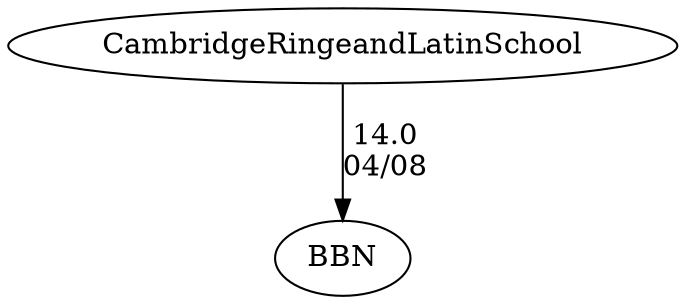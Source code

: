 digraph girls3foursCambridgeRingeandLatinSchool {BBN [URL="girls3foursCambridgeRingeandLatinSchoolBBN.html"];CambridgeRingeandLatinSchool [URL="girls3foursCambridgeRingeandLatinSchoolCambridgeRingeandLatinSchool.html"];CambridgeRingeandLatinSchool -> BBN[label="14.0
04/08", weight="86", tooltip="NEIRA Boys & Girls Fours,Cambridge Mayor's Cup: CRLS vs. BB&N			
Distance: 1250 m Conditions: Brisk but bright and sunny, 10-15 mph cross-tail wind, becoming more cross and less tail over the afternoon. Order of races was boys/girls, 4/5V, 3V, 2V, 1V. Comments: All floating starts. Boys' 4/5V race started 1+ length over the line. 
The Mayor's Cup trophies for the 1V races stay with BB&N (boys) and CRLS (girls).
Thanks to BB&N and congratulations to all for a great day of early season racing!
None", URL="http://www.row2k.com/results/resultspage.cfm?UID=F97C64017C4CB0D51F42090A16048CB5&cat=5", random="random"]}